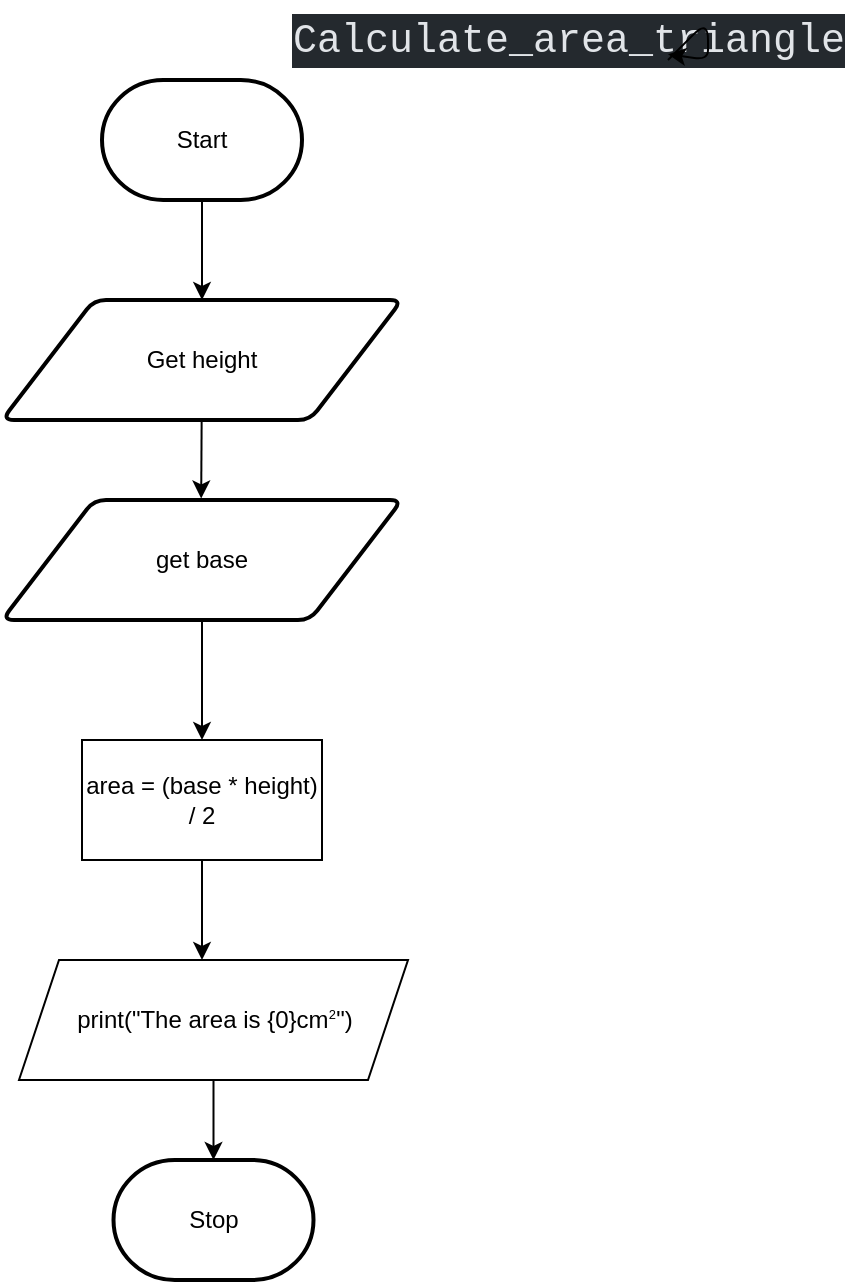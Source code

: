 <mxfile>
    <diagram id="rRbzi94DjYtUf3qIHJvX" name="Page-1">
        <mxGraphModel dx="594" dy="409" grid="1" gridSize="10" guides="1" tooltips="1" connect="1" arrows="1" fold="1" page="1" pageScale="1" pageWidth="827" pageHeight="1169" math="0" shadow="0">
            <root>
                <mxCell id="0"/>
                <mxCell id="1" parent="0"/>
                <mxCell id="96" style="edgeStyle=none;html=1;entryX=0.5;entryY=0;entryDx=0;entryDy=0;" parent="1" source="2" target="3" edge="1">
                    <mxGeometry relative="1" as="geometry"/>
                </mxCell>
                <mxCell id="2" value="Start" style="strokeWidth=2;html=1;shape=mxgraph.flowchart.terminator;whiteSpace=wrap;" parent="1" vertex="1">
                    <mxGeometry x="217" y="70" width="100" height="60" as="geometry"/>
                </mxCell>
                <mxCell id="6" style="edgeStyle=none;html=1;entryX=0.58;entryY=-0.013;entryDx=0;entryDy=0;entryPerimeter=0;" parent="1" source="3" edge="1">
                    <mxGeometry relative="1" as="geometry">
                        <mxPoint x="266.6" y="279.22" as="targetPoint"/>
                    </mxGeometry>
                </mxCell>
                <mxCell id="3" value="Get height" style="shape=parallelogram;html=1;strokeWidth=2;perimeter=parallelogramPerimeter;whiteSpace=wrap;rounded=1;arcSize=12;size=0.23;" parent="1" vertex="1">
                    <mxGeometry x="167" y="180" width="200" height="60" as="geometry"/>
                </mxCell>
                <mxCell id="9" value="Stop" style="strokeWidth=2;html=1;shape=mxgraph.flowchart.terminator;whiteSpace=wrap;" parent="1" vertex="1">
                    <mxGeometry x="222.75" y="610" width="100" height="60" as="geometry"/>
                </mxCell>
                <mxCell id="27" style="edgeStyle=orthogonalEdgeStyle;html=1;strokeColor=none;rounded=0;" parent="1" edge="1">
                    <mxGeometry relative="1" as="geometry">
                        <mxPoint x="447" y="335" as="targetPoint"/>
                        <mxPoint x="362" y="395" as="sourcePoint"/>
                    </mxGeometry>
                </mxCell>
                <mxCell id="138" value="&lt;div style=&quot;color: rgb(225 , 228 , 232) ; background-color: rgb(36 , 41 , 46) ; font-family: &amp;#34;comic mono&amp;#34; , &amp;#34;consolas&amp;#34; , &amp;#34;courier new&amp;#34; , monospace , &amp;#34;consolas&amp;#34; , &amp;#34;courier new&amp;#34; , monospace ; font-weight: normal ; font-size: 20px ; line-height: 27px&quot;&gt;Calculate_area_triangle&lt;/div&gt;" style="text;strokeColor=none;fillColor=none;html=1;fontSize=24;fontStyle=1;verticalAlign=middle;align=center;fontFamily=Helvetica;fontColor=#F0F0F0;" parent="1" vertex="1">
                    <mxGeometry x="400" y="30" width="100" height="40" as="geometry"/>
                </mxCell>
                <mxCell id="140" style="edgeStyle=none;html=1;" edge="1" parent="1" source="139">
                    <mxGeometry relative="1" as="geometry">
                        <mxPoint x="267" y="400" as="targetPoint"/>
                    </mxGeometry>
                </mxCell>
                <mxCell id="139" value="get base" style="shape=parallelogram;html=1;strokeWidth=2;perimeter=parallelogramPerimeter;whiteSpace=wrap;rounded=1;arcSize=12;size=0.23;" vertex="1" parent="1">
                    <mxGeometry x="167" y="280" width="200" height="60" as="geometry"/>
                </mxCell>
                <mxCell id="143" style="edgeStyle=none;html=1;" edge="1" parent="1" source="142">
                    <mxGeometry relative="1" as="geometry">
                        <mxPoint x="267" y="510" as="targetPoint"/>
                    </mxGeometry>
                </mxCell>
                <mxCell id="142" value="area = (base * height) / 2" style="rounded=0;whiteSpace=wrap;html=1;" vertex="1" parent="1">
                    <mxGeometry x="207" y="400" width="120" height="60" as="geometry"/>
                </mxCell>
                <mxCell id="146" style="edgeStyle=none;html=1;entryX=0.5;entryY=0;entryDx=0;entryDy=0;entryPerimeter=0;fontColor=#F0F0F0;" edge="1" parent="1" source="144" target="9">
                    <mxGeometry relative="1" as="geometry"/>
                </mxCell>
                <mxCell id="144" value="print(&quot;The area is {0}cm&lt;span id=&quot;docs-internal-guid-c96a88a0-7fff-be5e-5826-2003e7af8aec&quot;&gt;&lt;span style=&quot;font-size: 8pt ; font-family: &amp;#34;courier new&amp;#34; ; background-color: transparent ; vertical-align: baseline&quot;&gt;&lt;span style=&quot;font-size: 0.6em ; vertical-align: super&quot;&gt;2&lt;/span&gt;&lt;/span&gt;&lt;/span&gt;&quot;)" style="shape=parallelogram;perimeter=parallelogramPerimeter;whiteSpace=wrap;html=1;fixedSize=1;" vertex="1" parent="1">
                    <mxGeometry x="175.5" y="510" width="194.5" height="60" as="geometry"/>
                </mxCell>
                <mxCell id="147" style="edgeStyle=none;html=1;exitX=1;exitY=0.75;exitDx=0;exitDy=0;fontColor=#F0F0F0;" edge="1" parent="1" source="138" target="138">
                    <mxGeometry relative="1" as="geometry"/>
                </mxCell>
            </root>
        </mxGraphModel>
    </diagram>
</mxfile>